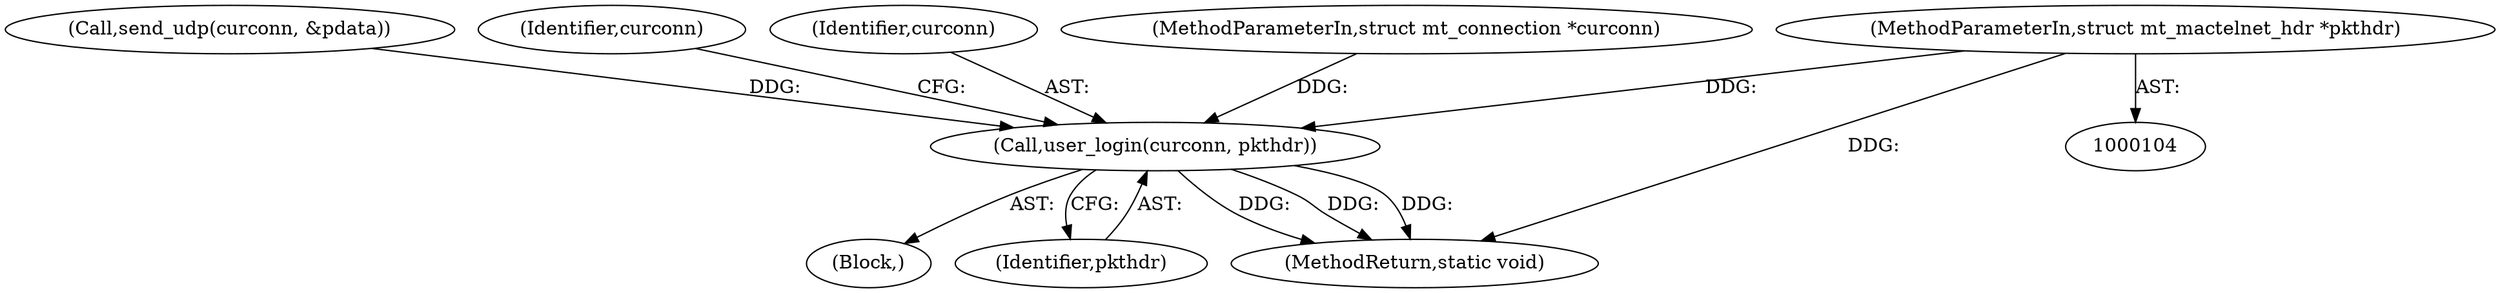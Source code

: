 digraph "0_MAC-Telnet_b69d11727d4f0f8cf719c79e3fb700f55ca03e9a_1@pointer" {
"1000106" [label="(MethodParameterIn,struct mt_mactelnet_hdr *pkthdr)"];
"1000460" [label="(Call,user_login(curconn, pkthdr))"];
"1000460" [label="(Call,user_login(curconn, pkthdr))"];
"1000229" [label="(Call,send_udp(curconn, &pdata))"];
"1000467" [label="(Identifier,curconn)"];
"1000461" [label="(Identifier,curconn)"];
"1000459" [label="(Block,)"];
"1000462" [label="(Identifier,pkthdr)"];
"1000484" [label="(MethodReturn,static void)"];
"1000106" [label="(MethodParameterIn,struct mt_mactelnet_hdr *pkthdr)"];
"1000105" [label="(MethodParameterIn,struct mt_connection *curconn)"];
"1000106" -> "1000104"  [label="AST: "];
"1000106" -> "1000484"  [label="DDG: "];
"1000106" -> "1000460"  [label="DDG: "];
"1000460" -> "1000459"  [label="AST: "];
"1000460" -> "1000462"  [label="CFG: "];
"1000461" -> "1000460"  [label="AST: "];
"1000462" -> "1000460"  [label="AST: "];
"1000467" -> "1000460"  [label="CFG: "];
"1000460" -> "1000484"  [label="DDG: "];
"1000460" -> "1000484"  [label="DDG: "];
"1000460" -> "1000484"  [label="DDG: "];
"1000229" -> "1000460"  [label="DDG: "];
"1000105" -> "1000460"  [label="DDG: "];
}
